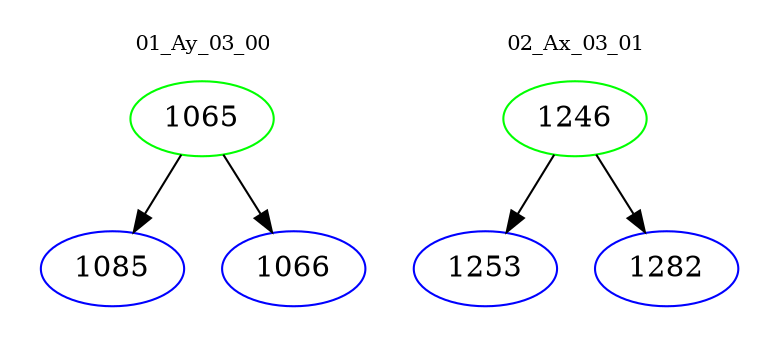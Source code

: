 digraph{
subgraph cluster_0 {
color = white
label = "01_Ay_03_00";
fontsize=10;
T0_1065 [label="1065", color="green"]
T0_1065 -> T0_1085 [color="black"]
T0_1085 [label="1085", color="blue"]
T0_1065 -> T0_1066 [color="black"]
T0_1066 [label="1066", color="blue"]
}
subgraph cluster_1 {
color = white
label = "02_Ax_03_01";
fontsize=10;
T1_1246 [label="1246", color="green"]
T1_1246 -> T1_1253 [color="black"]
T1_1253 [label="1253", color="blue"]
T1_1246 -> T1_1282 [color="black"]
T1_1282 [label="1282", color="blue"]
}
}
